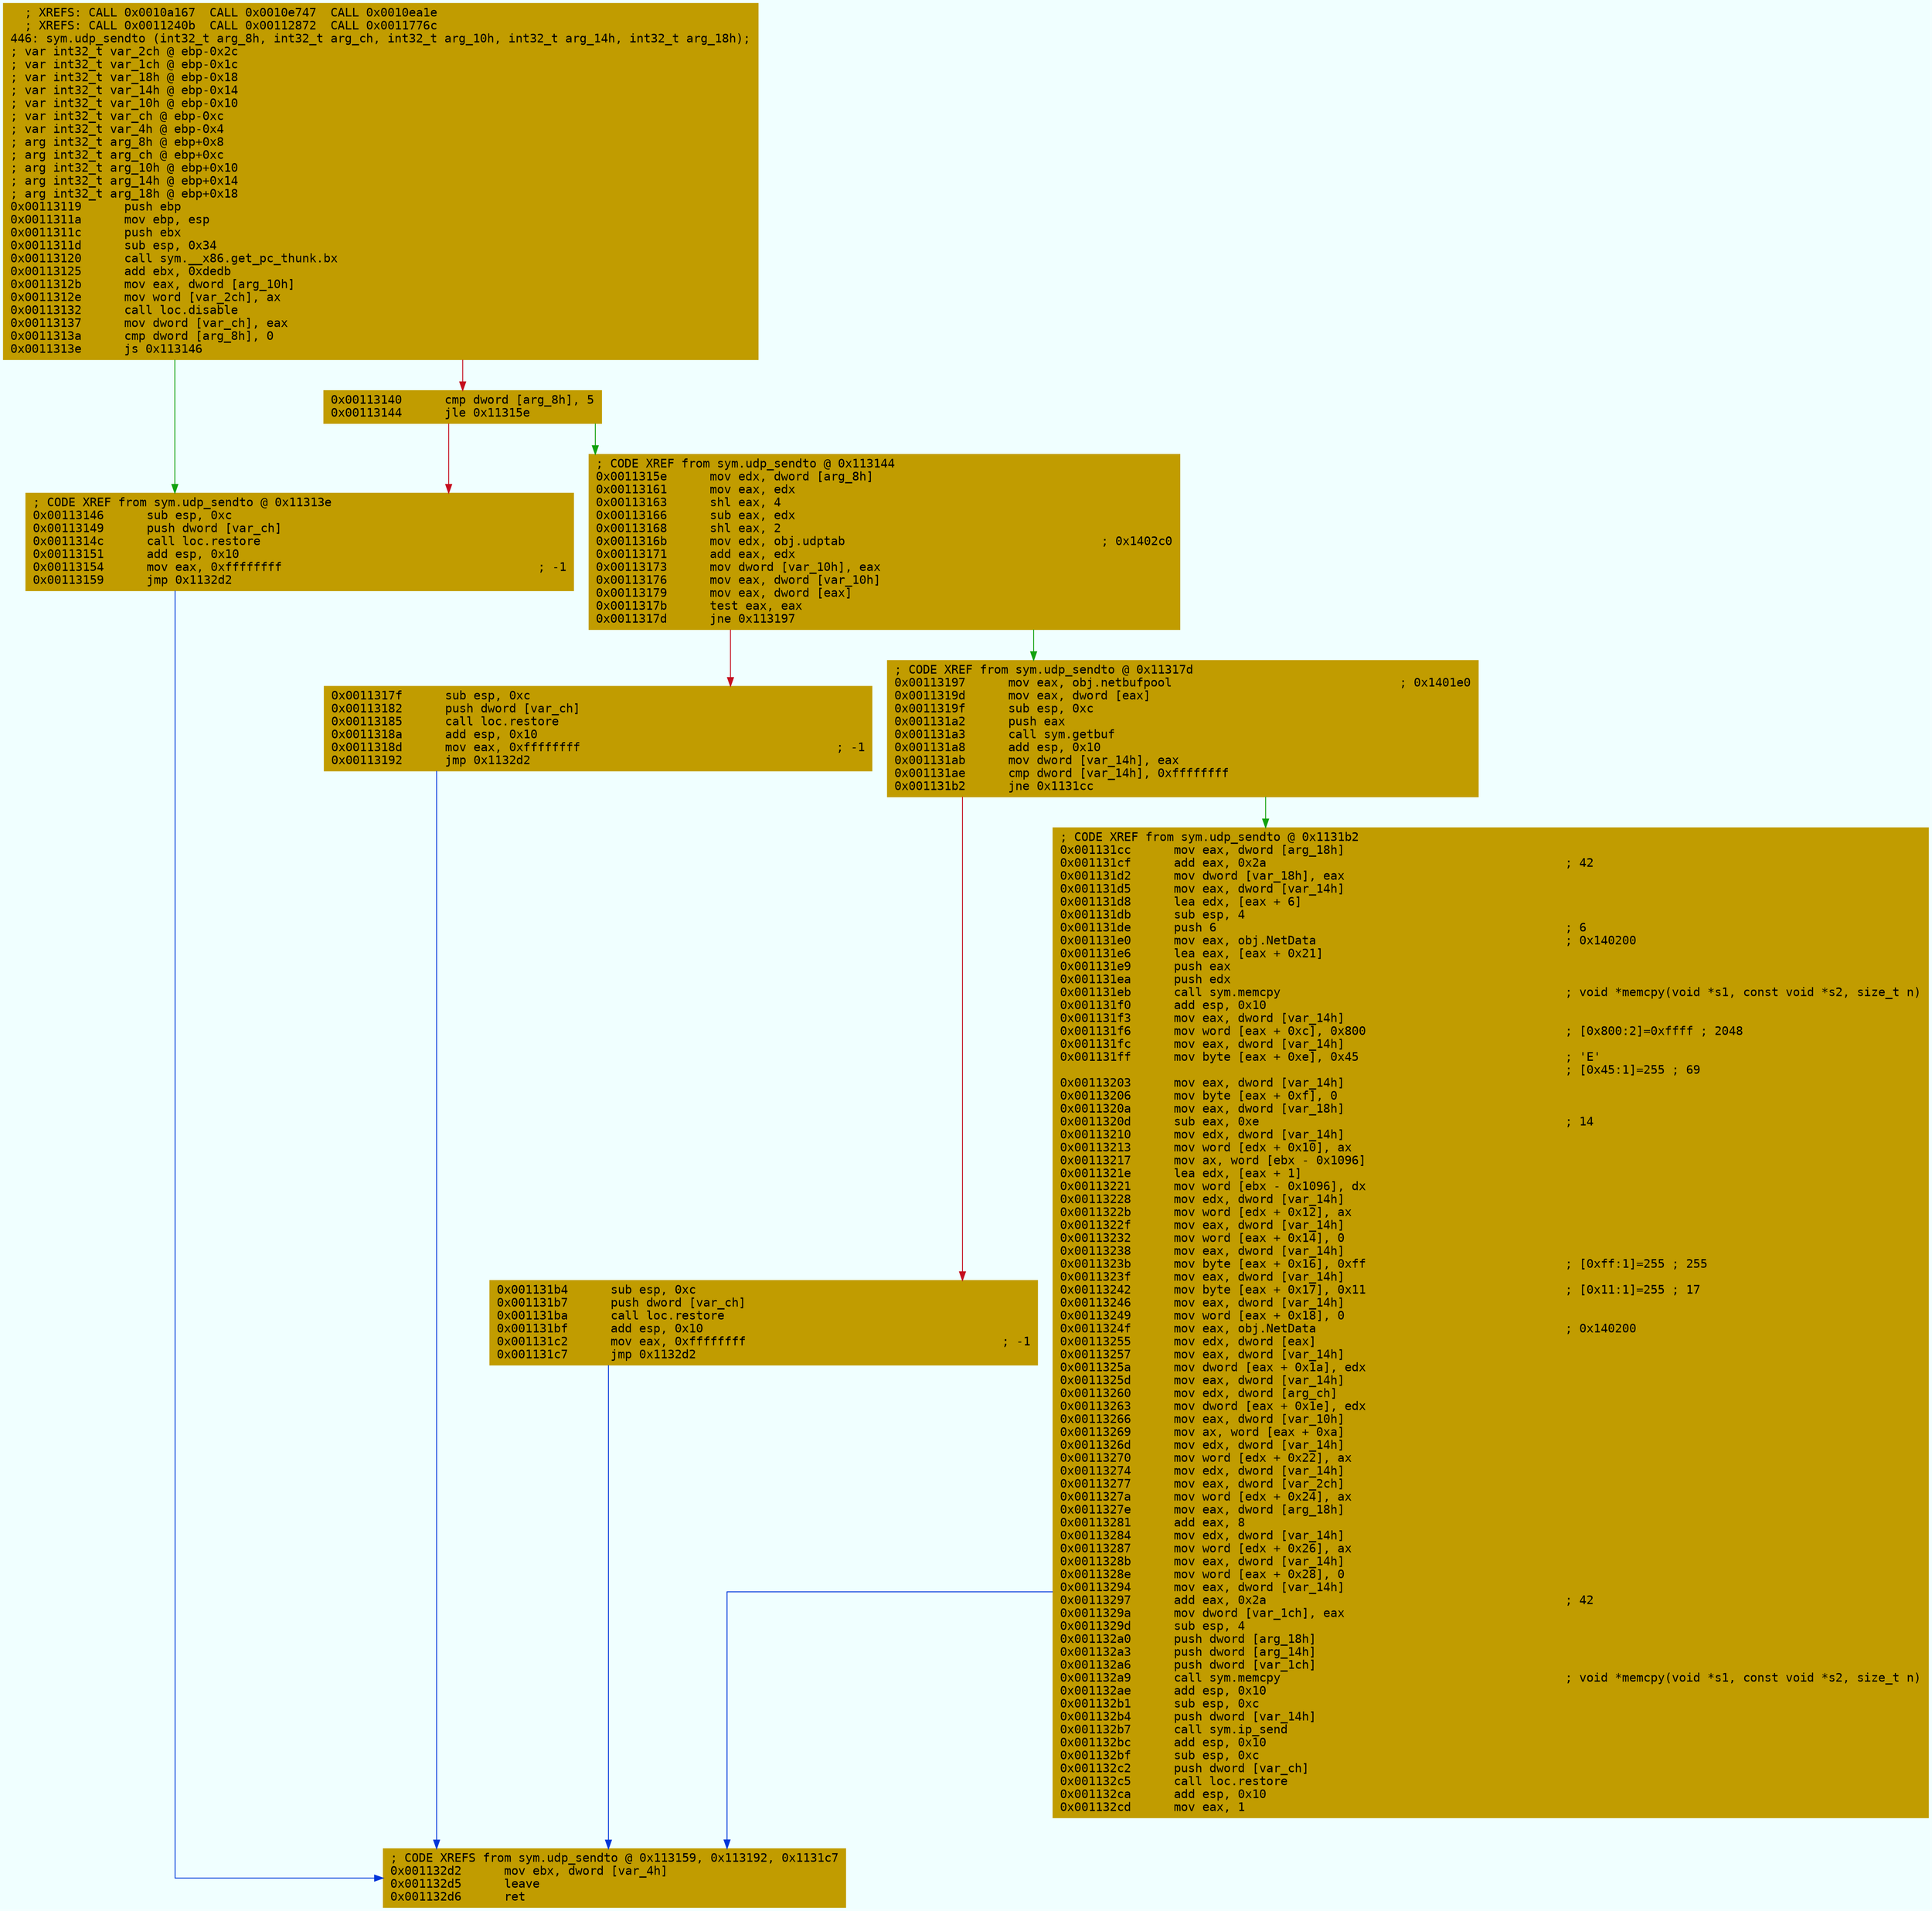 digraph code {
	graph [bgcolor=azure fontsize=8 fontname="Courier" splines="ortho"];
	node [fillcolor=gray style=filled shape=box];
	edge [arrowhead="normal"];
	"0x00113119" [URL="sym.udp_sendto/0x00113119", fillcolor="#c19c00",color="#c19c00", fontname="Courier",label="  ; XREFS: CALL 0x0010a167  CALL 0x0010e747  CALL 0x0010ea1e  \l  ; XREFS: CALL 0x0011240b  CALL 0x00112872  CALL 0x0011776c  \l446: sym.udp_sendto (int32_t arg_8h, int32_t arg_ch, int32_t arg_10h, int32_t arg_14h, int32_t arg_18h);\l; var int32_t var_2ch @ ebp-0x2c\l; var int32_t var_1ch @ ebp-0x1c\l; var int32_t var_18h @ ebp-0x18\l; var int32_t var_14h @ ebp-0x14\l; var int32_t var_10h @ ebp-0x10\l; var int32_t var_ch @ ebp-0xc\l; var int32_t var_4h @ ebp-0x4\l; arg int32_t arg_8h @ ebp+0x8\l; arg int32_t arg_ch @ ebp+0xc\l; arg int32_t arg_10h @ ebp+0x10\l; arg int32_t arg_14h @ ebp+0x14\l; arg int32_t arg_18h @ ebp+0x18\l0x00113119      push ebp\l0x0011311a      mov ebp, esp\l0x0011311c      push ebx\l0x0011311d      sub esp, 0x34\l0x00113120      call sym.__x86.get_pc_thunk.bx\l0x00113125      add ebx, 0xdedb\l0x0011312b      mov eax, dword [arg_10h]\l0x0011312e      mov word [var_2ch], ax\l0x00113132      call loc.disable\l0x00113137      mov dword [var_ch], eax\l0x0011313a      cmp dword [arg_8h], 0\l0x0011313e      js 0x113146\l"]
	"0x00113140" [URL="sym.udp_sendto/0x00113140", fillcolor="#c19c00",color="#c19c00", fontname="Courier",label="0x00113140      cmp dword [arg_8h], 5\l0x00113144      jle 0x11315e\l"]
	"0x00113146" [URL="sym.udp_sendto/0x00113146", fillcolor="#c19c00",color="#c19c00", fontname="Courier",label="; CODE XREF from sym.udp_sendto @ 0x11313e\l0x00113146      sub esp, 0xc\l0x00113149      push dword [var_ch]\l0x0011314c      call loc.restore\l0x00113151      add esp, 0x10\l0x00113154      mov eax, 0xffffffff                                    ; -1\l0x00113159      jmp 0x1132d2\l"]
	"0x0011315e" [URL="sym.udp_sendto/0x0011315e", fillcolor="#c19c00",color="#c19c00", fontname="Courier",label="; CODE XREF from sym.udp_sendto @ 0x113144\l0x0011315e      mov edx, dword [arg_8h]\l0x00113161      mov eax, edx\l0x00113163      shl eax, 4\l0x00113166      sub eax, edx\l0x00113168      shl eax, 2\l0x0011316b      mov edx, obj.udptab                                    ; 0x1402c0\l0x00113171      add eax, edx\l0x00113173      mov dword [var_10h], eax\l0x00113176      mov eax, dword [var_10h]\l0x00113179      mov eax, dword [eax]\l0x0011317b      test eax, eax\l0x0011317d      jne 0x113197\l"]
	"0x0011317f" [URL="sym.udp_sendto/0x0011317f", fillcolor="#c19c00",color="#c19c00", fontname="Courier",label="0x0011317f      sub esp, 0xc\l0x00113182      push dword [var_ch]\l0x00113185      call loc.restore\l0x0011318a      add esp, 0x10\l0x0011318d      mov eax, 0xffffffff                                    ; -1\l0x00113192      jmp 0x1132d2\l"]
	"0x00113197" [URL="sym.udp_sendto/0x00113197", fillcolor="#c19c00",color="#c19c00", fontname="Courier",label="; CODE XREF from sym.udp_sendto @ 0x11317d\l0x00113197      mov eax, obj.netbufpool                                ; 0x1401e0\l0x0011319d      mov eax, dword [eax]\l0x0011319f      sub esp, 0xc\l0x001131a2      push eax\l0x001131a3      call sym.getbuf\l0x001131a8      add esp, 0x10\l0x001131ab      mov dword [var_14h], eax\l0x001131ae      cmp dword [var_14h], 0xffffffff\l0x001131b2      jne 0x1131cc\l"]
	"0x001131b4" [URL="sym.udp_sendto/0x001131b4", fillcolor="#c19c00",color="#c19c00", fontname="Courier",label="0x001131b4      sub esp, 0xc\l0x001131b7      push dword [var_ch]\l0x001131ba      call loc.restore\l0x001131bf      add esp, 0x10\l0x001131c2      mov eax, 0xffffffff                                    ; -1\l0x001131c7      jmp 0x1132d2\l"]
	"0x001131cc" [URL="sym.udp_sendto/0x001131cc", fillcolor="#c19c00",color="#c19c00", fontname="Courier",label="; CODE XREF from sym.udp_sendto @ 0x1131b2\l0x001131cc      mov eax, dword [arg_18h]\l0x001131cf      add eax, 0x2a                                          ; 42\l0x001131d2      mov dword [var_18h], eax\l0x001131d5      mov eax, dword [var_14h]\l0x001131d8      lea edx, [eax + 6]\l0x001131db      sub esp, 4\l0x001131de      push 6                                                 ; 6\l0x001131e0      mov eax, obj.NetData                                   ; 0x140200\l0x001131e6      lea eax, [eax + 0x21]\l0x001131e9      push eax\l0x001131ea      push edx\l0x001131eb      call sym.memcpy                                        ; void *memcpy(void *s1, const void *s2, size_t n)\l0x001131f0      add esp, 0x10\l0x001131f3      mov eax, dword [var_14h]\l0x001131f6      mov word [eax + 0xc], 0x800                            ; [0x800:2]=0xffff ; 2048\l0x001131fc      mov eax, dword [var_14h]\l0x001131ff      mov byte [eax + 0xe], 0x45                             ; 'E'\l                                                                       ; [0x45:1]=255 ; 69\l0x00113203      mov eax, dword [var_14h]\l0x00113206      mov byte [eax + 0xf], 0\l0x0011320a      mov eax, dword [var_18h]\l0x0011320d      sub eax, 0xe                                           ; 14\l0x00113210      mov edx, dword [var_14h]\l0x00113213      mov word [edx + 0x10], ax\l0x00113217      mov ax, word [ebx - 0x1096]\l0x0011321e      lea edx, [eax + 1]\l0x00113221      mov word [ebx - 0x1096], dx\l0x00113228      mov edx, dword [var_14h]\l0x0011322b      mov word [edx + 0x12], ax\l0x0011322f      mov eax, dword [var_14h]\l0x00113232      mov word [eax + 0x14], 0\l0x00113238      mov eax, dword [var_14h]\l0x0011323b      mov byte [eax + 0x16], 0xff                            ; [0xff:1]=255 ; 255\l0x0011323f      mov eax, dword [var_14h]\l0x00113242      mov byte [eax + 0x17], 0x11                            ; [0x11:1]=255 ; 17\l0x00113246      mov eax, dword [var_14h]\l0x00113249      mov word [eax + 0x18], 0\l0x0011324f      mov eax, obj.NetData                                   ; 0x140200\l0x00113255      mov edx, dword [eax]\l0x00113257      mov eax, dword [var_14h]\l0x0011325a      mov dword [eax + 0x1a], edx\l0x0011325d      mov eax, dword [var_14h]\l0x00113260      mov edx, dword [arg_ch]\l0x00113263      mov dword [eax + 0x1e], edx\l0x00113266      mov eax, dword [var_10h]\l0x00113269      mov ax, word [eax + 0xa]\l0x0011326d      mov edx, dword [var_14h]\l0x00113270      mov word [edx + 0x22], ax\l0x00113274      mov edx, dword [var_14h]\l0x00113277      mov eax, dword [var_2ch]\l0x0011327a      mov word [edx + 0x24], ax\l0x0011327e      mov eax, dword [arg_18h]\l0x00113281      add eax, 8\l0x00113284      mov edx, dword [var_14h]\l0x00113287      mov word [edx + 0x26], ax\l0x0011328b      mov eax, dword [var_14h]\l0x0011328e      mov word [eax + 0x28], 0\l0x00113294      mov eax, dword [var_14h]\l0x00113297      add eax, 0x2a                                          ; 42\l0x0011329a      mov dword [var_1ch], eax\l0x0011329d      sub esp, 4\l0x001132a0      push dword [arg_18h]\l0x001132a3      push dword [arg_14h]\l0x001132a6      push dword [var_1ch]\l0x001132a9      call sym.memcpy                                        ; void *memcpy(void *s1, const void *s2, size_t n)\l0x001132ae      add esp, 0x10\l0x001132b1      sub esp, 0xc\l0x001132b4      push dword [var_14h]\l0x001132b7      call sym.ip_send\l0x001132bc      add esp, 0x10\l0x001132bf      sub esp, 0xc\l0x001132c2      push dword [var_ch]\l0x001132c5      call loc.restore\l0x001132ca      add esp, 0x10\l0x001132cd      mov eax, 1\l"]
	"0x001132d2" [URL="sym.udp_sendto/0x001132d2", fillcolor="#c19c00",color="#c19c00", fontname="Courier",label="; CODE XREFS from sym.udp_sendto @ 0x113159, 0x113192, 0x1131c7\l0x001132d2      mov ebx, dword [var_4h]\l0x001132d5      leave\l0x001132d6      ret\l"]
        "0x00113119" -> "0x00113146" [color="#13a10e"];
        "0x00113119" -> "0x00113140" [color="#c50f1f"];
        "0x00113140" -> "0x0011315e" [color="#13a10e"];
        "0x00113140" -> "0x00113146" [color="#c50f1f"];
        "0x00113146" -> "0x001132d2" [color="#0037da"];
        "0x0011315e" -> "0x00113197" [color="#13a10e"];
        "0x0011315e" -> "0x0011317f" [color="#c50f1f"];
        "0x0011317f" -> "0x001132d2" [color="#0037da"];
        "0x00113197" -> "0x001131cc" [color="#13a10e"];
        "0x00113197" -> "0x001131b4" [color="#c50f1f"];
        "0x001131b4" -> "0x001132d2" [color="#0037da"];
        "0x001131cc" -> "0x001132d2" [color="#0037da"];
}
